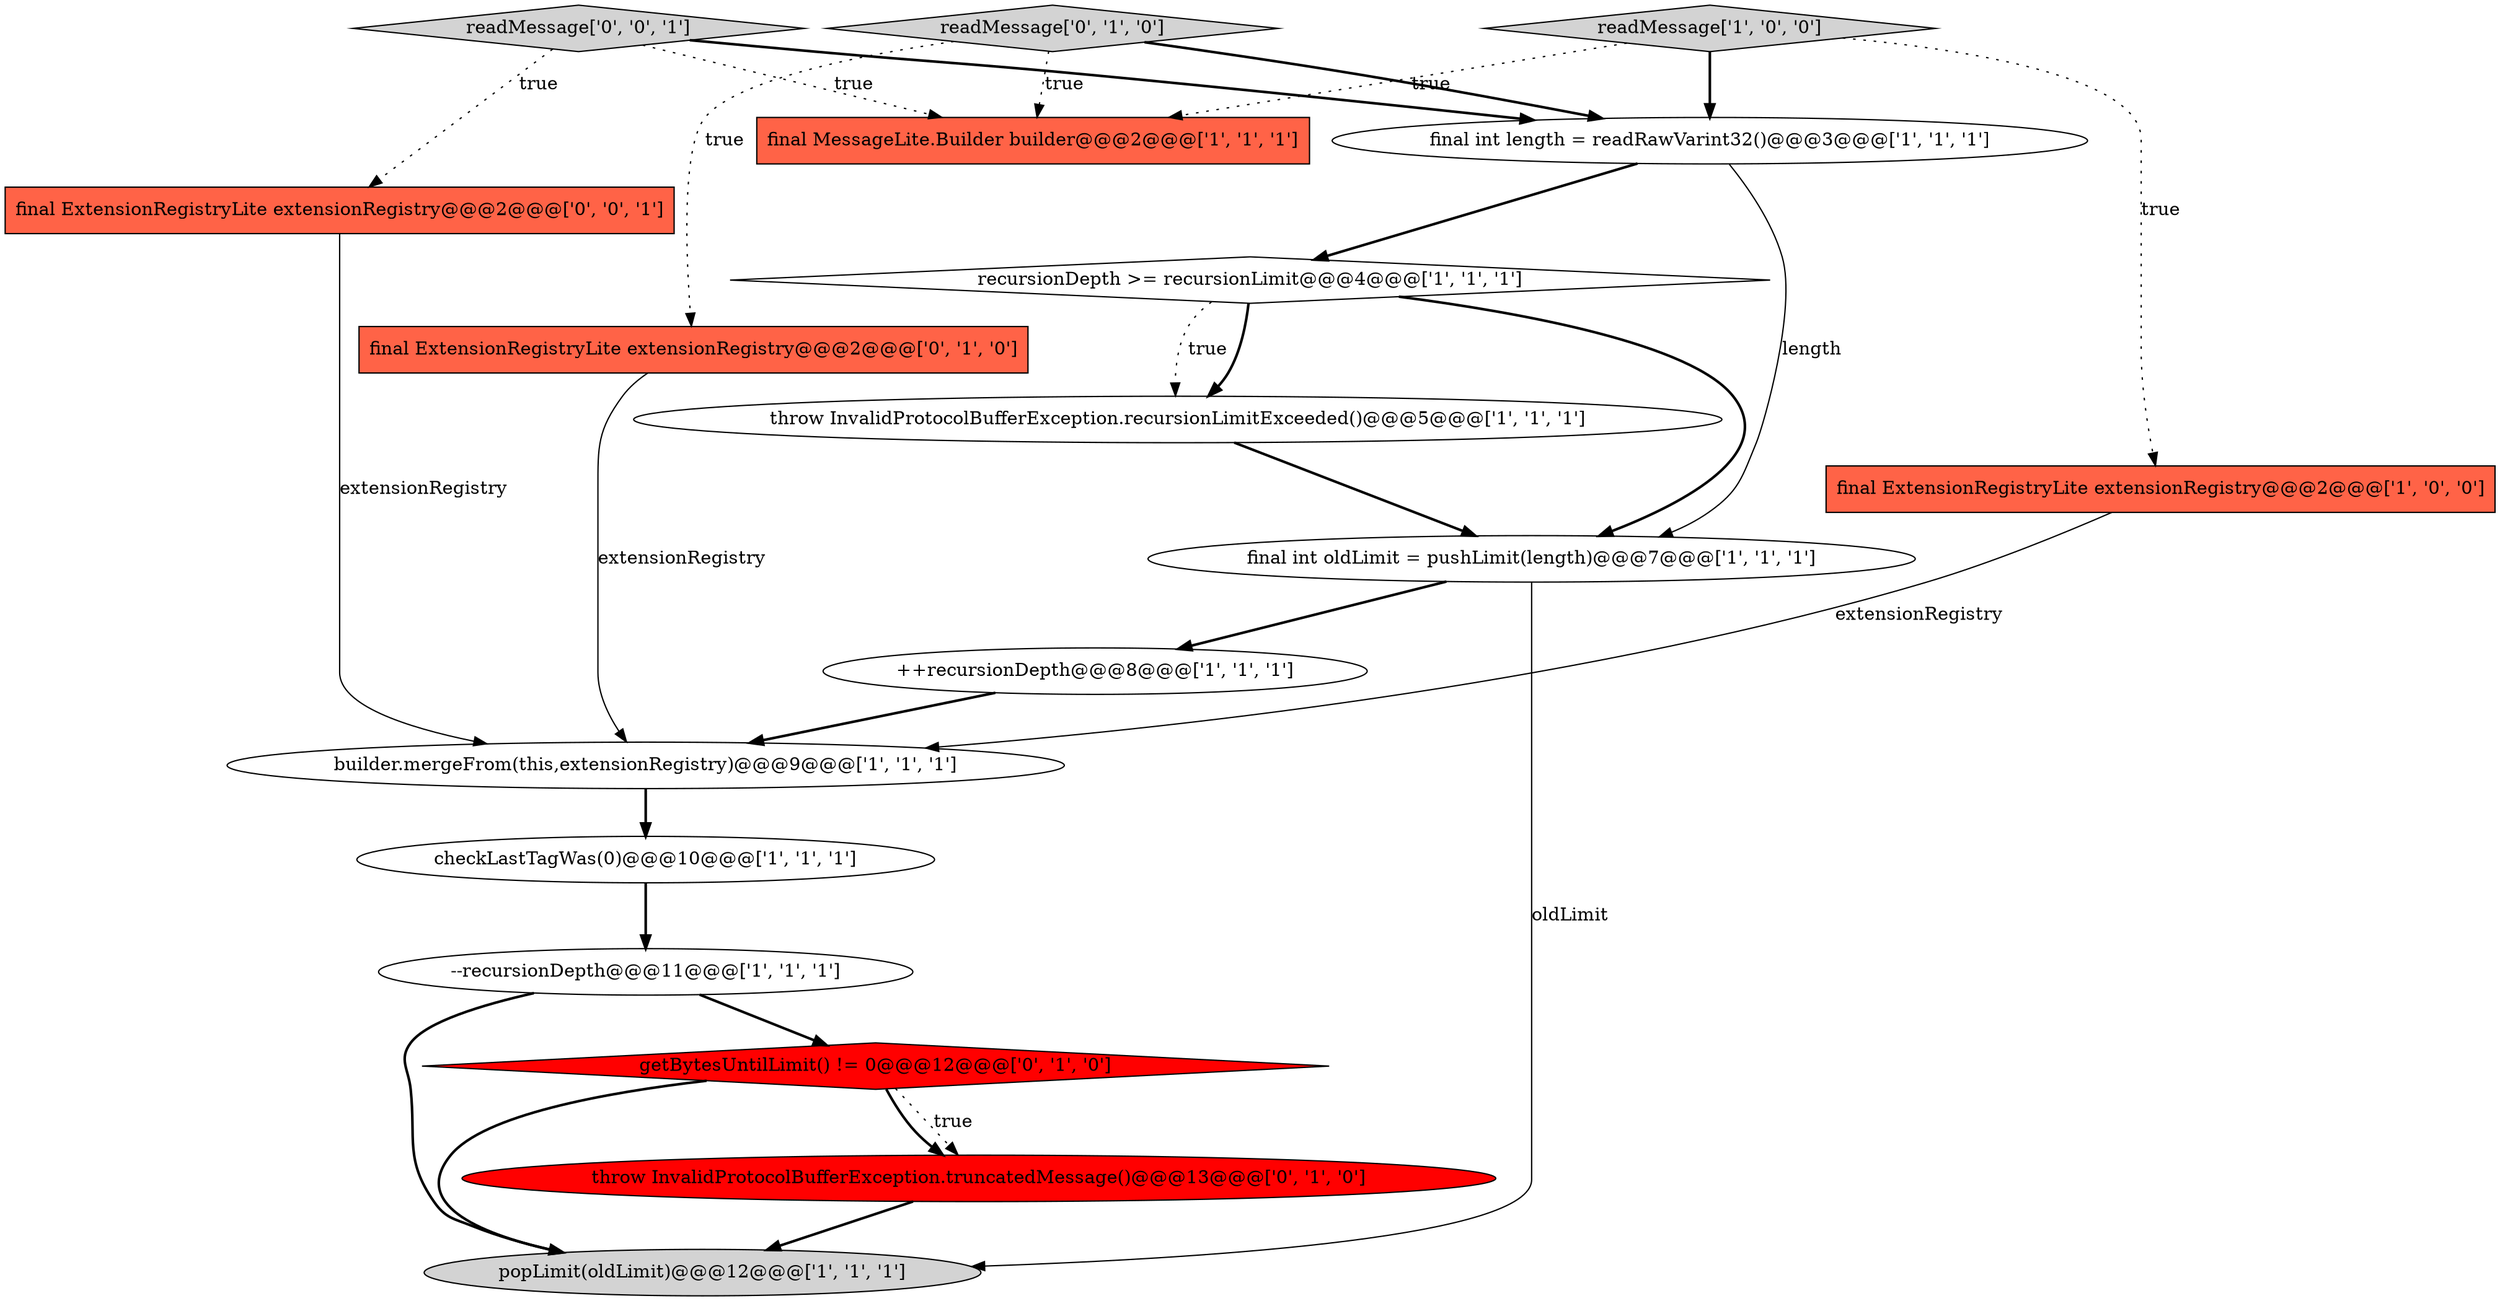 digraph {
16 [style = filled, label = "final ExtensionRegistryLite extensionRegistry@@@2@@@['0', '0', '1']", fillcolor = tomato, shape = box image = "AAA0AAABBB3BBB"];
14 [style = filled, label = "readMessage['0', '1', '0']", fillcolor = lightgray, shape = diamond image = "AAA0AAABBB2BBB"];
11 [style = filled, label = "throw InvalidProtocolBufferException.recursionLimitExceeded()@@@5@@@['1', '1', '1']", fillcolor = white, shape = ellipse image = "AAA0AAABBB1BBB"];
15 [style = filled, label = "getBytesUntilLimit() != 0@@@12@@@['0', '1', '0']", fillcolor = red, shape = diamond image = "AAA1AAABBB2BBB"];
2 [style = filled, label = "checkLastTagWas(0)@@@10@@@['1', '1', '1']", fillcolor = white, shape = ellipse image = "AAA0AAABBB1BBB"];
3 [style = filled, label = "recursionDepth >= recursionLimit@@@4@@@['1', '1', '1']", fillcolor = white, shape = diamond image = "AAA0AAABBB1BBB"];
6 [style = filled, label = "final ExtensionRegistryLite extensionRegistry@@@2@@@['1', '0', '0']", fillcolor = tomato, shape = box image = "AAA0AAABBB1BBB"];
8 [style = filled, label = "final int length = readRawVarint32()@@@3@@@['1', '1', '1']", fillcolor = white, shape = ellipse image = "AAA0AAABBB1BBB"];
7 [style = filled, label = "popLimit(oldLimit)@@@12@@@['1', '1', '1']", fillcolor = lightgray, shape = ellipse image = "AAA0AAABBB1BBB"];
12 [style = filled, label = "final ExtensionRegistryLite extensionRegistry@@@2@@@['0', '1', '0']", fillcolor = tomato, shape = box image = "AAA0AAABBB2BBB"];
9 [style = filled, label = "final MessageLite.Builder builder@@@2@@@['1', '1', '1']", fillcolor = tomato, shape = box image = "AAA0AAABBB1BBB"];
13 [style = filled, label = "throw InvalidProtocolBufferException.truncatedMessage()@@@13@@@['0', '1', '0']", fillcolor = red, shape = ellipse image = "AAA1AAABBB2BBB"];
5 [style = filled, label = "--recursionDepth@@@11@@@['1', '1', '1']", fillcolor = white, shape = ellipse image = "AAA0AAABBB1BBB"];
17 [style = filled, label = "readMessage['0', '0', '1']", fillcolor = lightgray, shape = diamond image = "AAA0AAABBB3BBB"];
0 [style = filled, label = "++recursionDepth@@@8@@@['1', '1', '1']", fillcolor = white, shape = ellipse image = "AAA0AAABBB1BBB"];
4 [style = filled, label = "builder.mergeFrom(this,extensionRegistry)@@@9@@@['1', '1', '1']", fillcolor = white, shape = ellipse image = "AAA0AAABBB1BBB"];
10 [style = filled, label = "readMessage['1', '0', '0']", fillcolor = lightgray, shape = diamond image = "AAA0AAABBB1BBB"];
1 [style = filled, label = "final int oldLimit = pushLimit(length)@@@7@@@['1', '1', '1']", fillcolor = white, shape = ellipse image = "AAA0AAABBB1BBB"];
3->11 [style = dotted, label="true"];
17->8 [style = bold, label=""];
10->6 [style = dotted, label="true"];
15->13 [style = bold, label=""];
6->4 [style = solid, label="extensionRegistry"];
15->7 [style = bold, label=""];
3->1 [style = bold, label=""];
14->12 [style = dotted, label="true"];
12->4 [style = solid, label="extensionRegistry"];
11->1 [style = bold, label=""];
8->3 [style = bold, label=""];
3->11 [style = bold, label=""];
5->15 [style = bold, label=""];
1->0 [style = bold, label=""];
4->2 [style = bold, label=""];
10->9 [style = dotted, label="true"];
15->13 [style = dotted, label="true"];
17->16 [style = dotted, label="true"];
10->8 [style = bold, label=""];
0->4 [style = bold, label=""];
13->7 [style = bold, label=""];
17->9 [style = dotted, label="true"];
1->7 [style = solid, label="oldLimit"];
5->7 [style = bold, label=""];
8->1 [style = solid, label="length"];
14->8 [style = bold, label=""];
14->9 [style = dotted, label="true"];
16->4 [style = solid, label="extensionRegistry"];
2->5 [style = bold, label=""];
}
